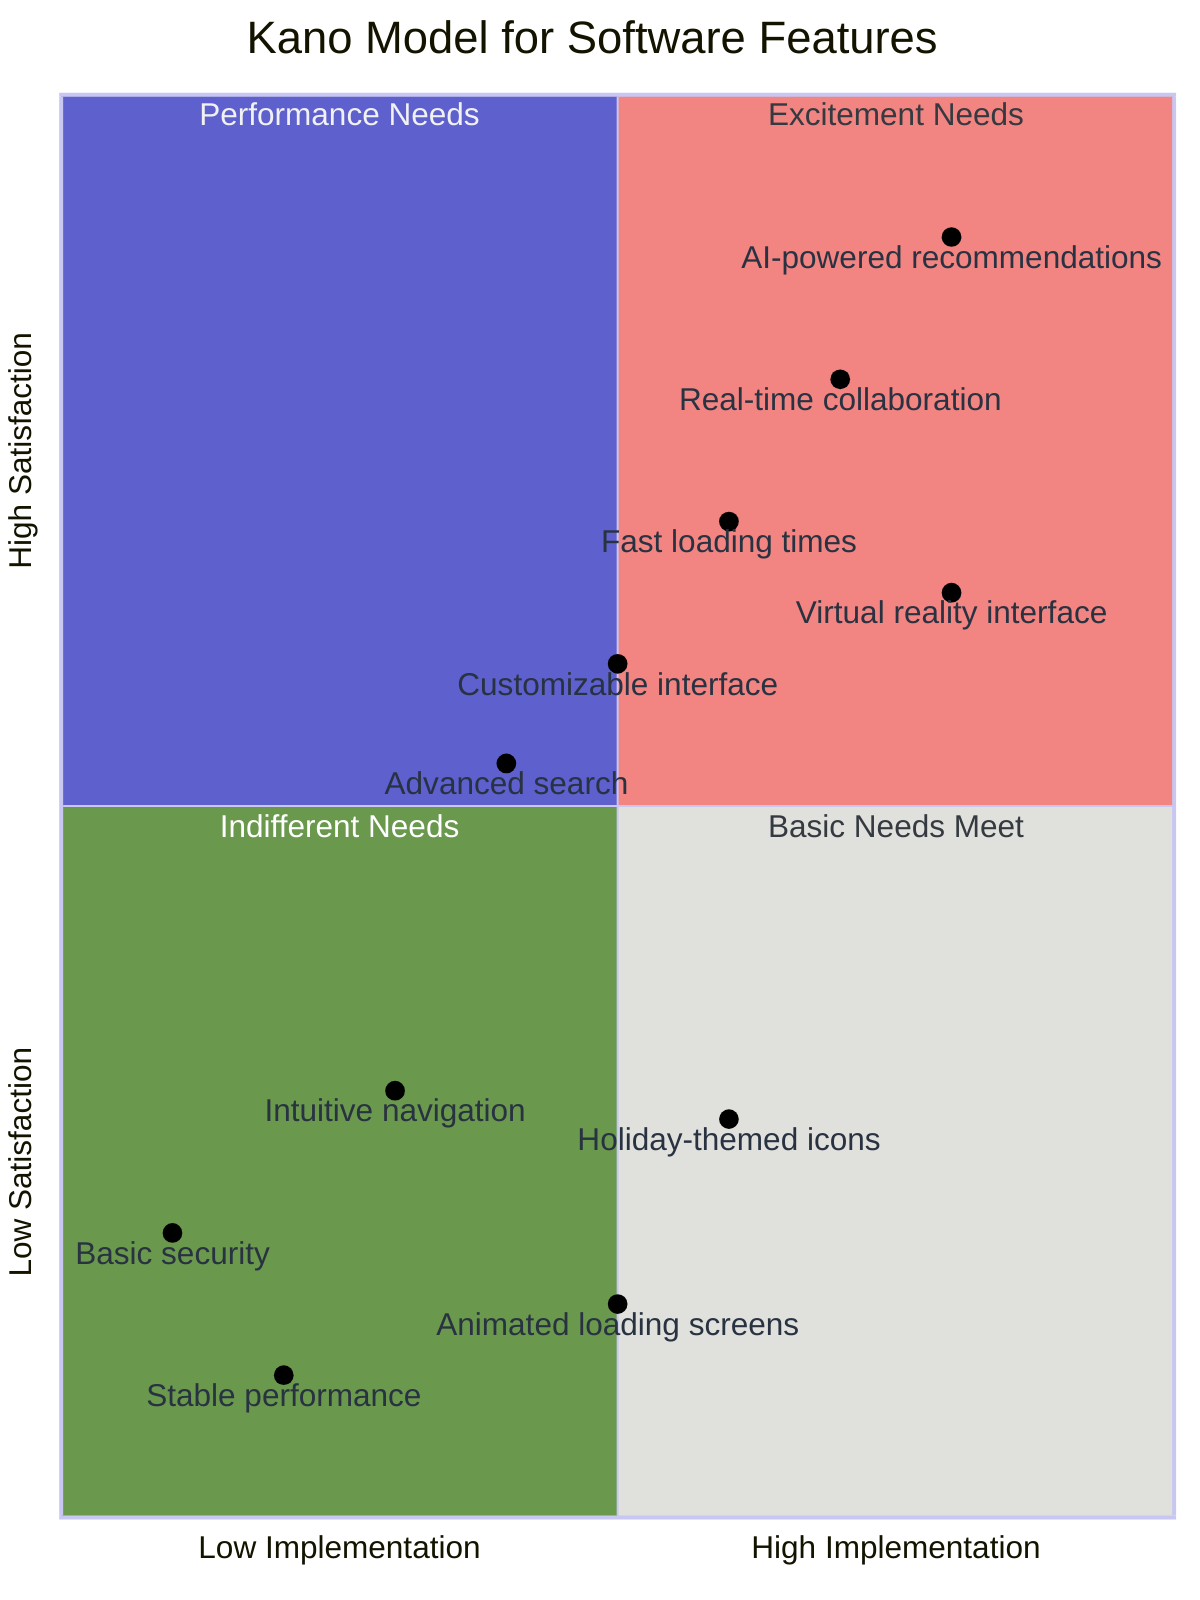 %%{init:
    {"quadrantChart": {
      "chartWidth": 600,
      "chartHeight": 800,
      "titleFontSize": 23,
      "pointLabelFontSize": 16
    },
    "themeVariables": {
      "quadrant1Fill": "#F28482",
      "quadrant2Fill": "#5E60CE",
      "quadrant3Fill": "#6A994E",
      "quadrant4Fill": "#E0E1DD",
      "quadrant1TextFill": "#343A40",
      "quadrant2TextFill": "#F1F1F1",
      "quadrant3TextFill": "#FFFFFF",
      "quadrant4TextFill": "#343A40",
      "quadrantPointFill": "#000",
      "quadrantPointTextFill": "#293241"
    }
    }}%%
quadrantChart
    title Kano Model for Software Features
    x-axis Low Implementation --> High Implementation
    y-axis Low Satisfaction --> High Satisfaction
    quadrant-1 Excitement Needs
    quadrant-2 Performance Needs
    quadrant-3 Indifferent Needs
    quadrant-4 Basic Needs Meet

    AI-powered recommendations: [0.8, 0.9]
    Virtual reality interface: [0.8, 0.65]
    Real-time collaboration: [0.7, 0.8]
    Fast loading times: [0.6, 0.7]
    Customizable interface: [0.5, 0.6]
    Advanced search: [0.4, 0.53]
    Stable performance: [0.2, 0.1]
    Basic security: [0.1, 0.2]
    Intuitive navigation: [0.3, 0.3]
    Animated loading screens: [0.5, 0.15]
    Holiday-themed icons: [0.6, 0.28]